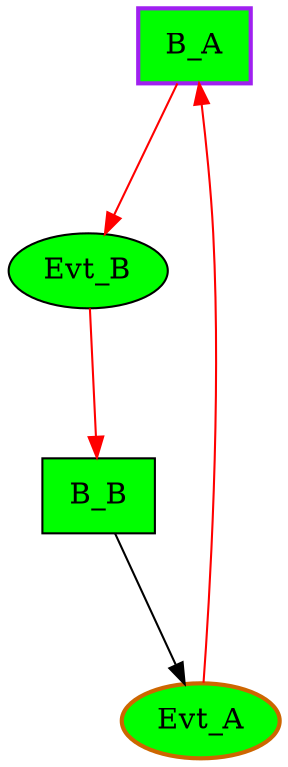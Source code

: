 digraph G {
graph [root="Demo",rankdir   = TB, nodesep           = 0.6, mindist     = 1.0, ranksep = 1.0, overlap = false]
node [style     = "filled", fillcolor = "white", color = "black"]
B_A[cpu="0", flags="0x00108107", type="block", tperiod="200000000", pattern="A", patentry="false", patexit="true", beamproc="undefined", bpentry="false", bpexit="false", qlo="true", qhi="false", qil="false", shape     = "rectangle", fillcolor = "green", penwidth=2, color = "purple"];
B_B[cpu="0", flags="0x00000107", type="block", tperiod="200000000", pattern="A", patentry="false", patexit="false", beamproc="undefined", bpentry="false", bpexit="false", qlo="false", qhi="false", qil="false", shape     = "rectangle", fillcolor = "green"];
Evt_A[cpu="0", flags="0x00002102", type="tmsg", toffs="0", pattern="A", patentry="true", patexit="false", beamproc="undefined", bpentry="false", bpexit="false", fid="1", gid="5", evtno="15", beamin="0", bpcstart="0", sid="2", bpid="8", reqnobeam="0", vacc="0", id="0x100500f000200200", par="0x0000000000000001", tef="0", shape     = "oval", fillcolor = "green", penwidth=2, color = "darkorange3"];
Evt_B[cpu="0", flags="0x00000102", type="tmsg", toffs="0", pattern="A", patentry="false", patexit="false", beamproc="undefined", bpentry="false", bpexit="false", fid="1", gid="5", evtno="255", beamin="0", bpcstart="0", sid="2", bpid="8", reqnobeam="0", vacc="0", id="0x10050ff000200200", par="0x0000000000000002", tef="0", shape     = "oval", fillcolor = "green"];
B_A->Evt_B [type="defdst", color = "red"];
Evt_A->B_A [type="defdst", color = "red"];
Evt_B->B_B [type="defdst", color = "red"];
B_B->Evt_A [type="altdst", color = "black"];
}
